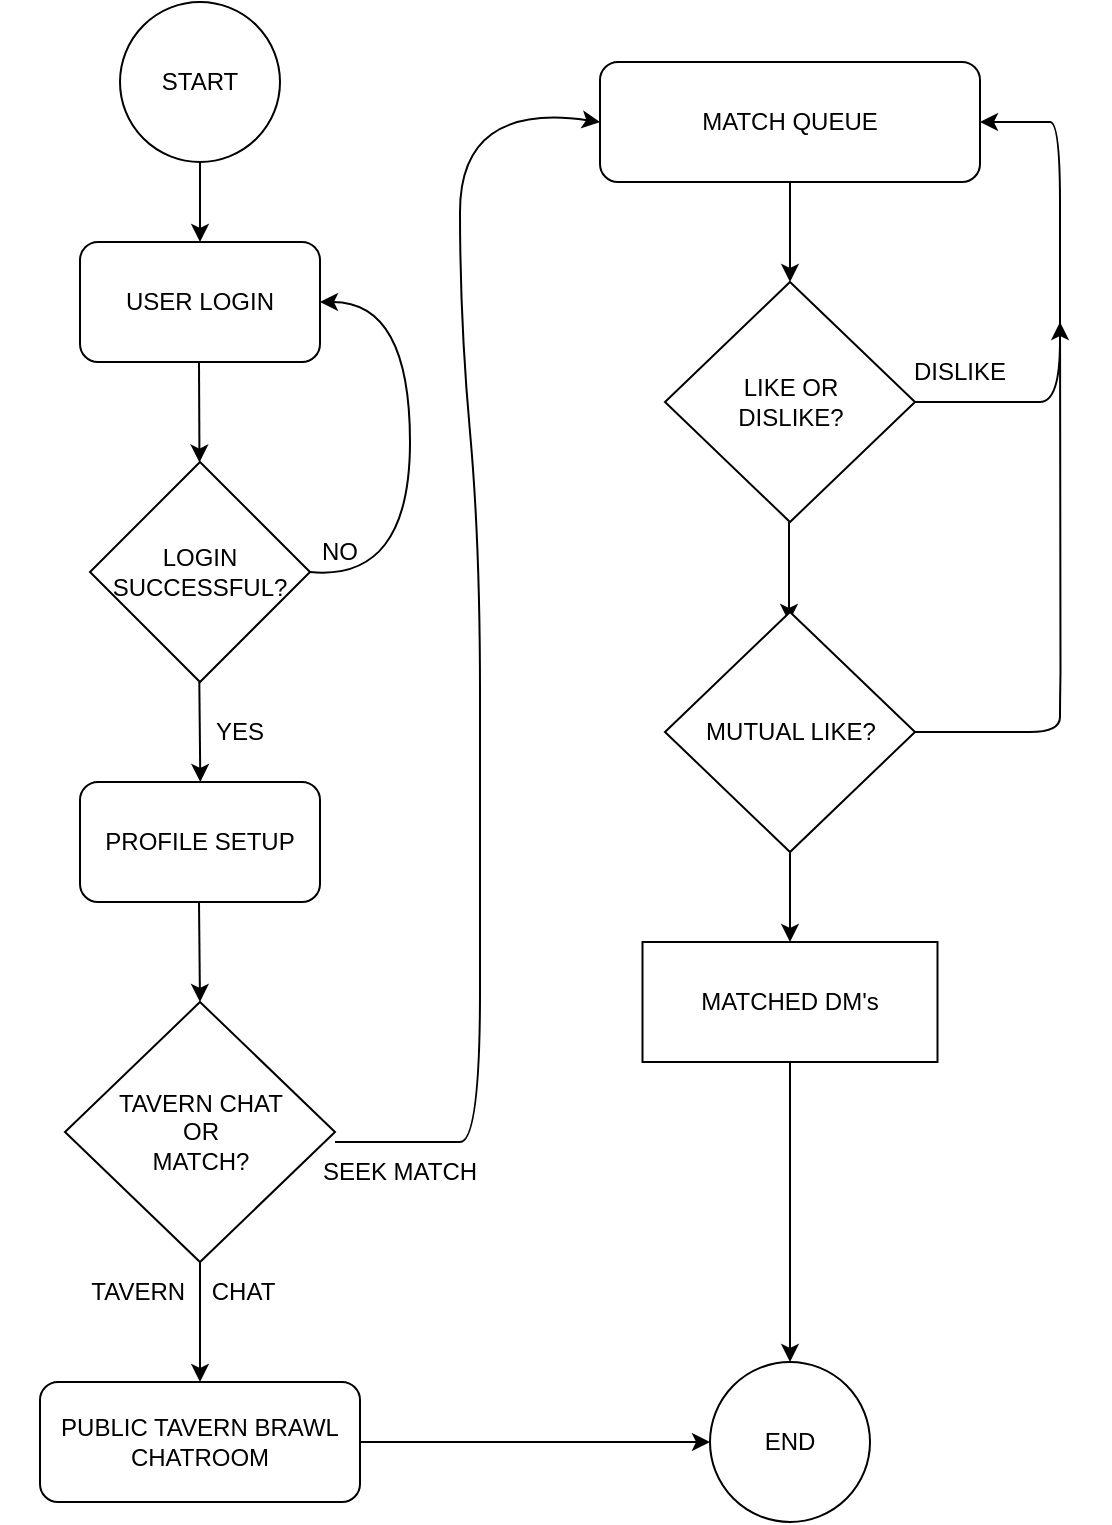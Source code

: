<mxfile version="28.2.3">
  <diagram name="Page-1" id="1dBzfhWhg8LqB8-7xUJK">
    <mxGraphModel dx="2066" dy="1111" grid="1" gridSize="10" guides="1" tooltips="1" connect="1" arrows="1" fold="1" page="1" pageScale="1" pageWidth="850" pageHeight="1100" math="0" shadow="0">
      <root>
        <mxCell id="0" />
        <mxCell id="1" parent="0" />
        <mxCell id="wNXLN5aVjXn8agyz6Q4b-1" value="START" style="ellipse;whiteSpace=wrap;html=1;aspect=fixed;" vertex="1" parent="1">
          <mxGeometry x="80" y="20" width="80" height="80" as="geometry" />
        </mxCell>
        <mxCell id="wNXLN5aVjXn8agyz6Q4b-2" value="" style="endArrow=classic;html=1;rounded=0;exitX=0.5;exitY=1;exitDx=0;exitDy=0;" edge="1" parent="1" source="wNXLN5aVjXn8agyz6Q4b-1">
          <mxGeometry width="50" height="50" relative="1" as="geometry">
            <mxPoint x="90" y="170" as="sourcePoint" />
            <mxPoint x="120" y="140" as="targetPoint" />
          </mxGeometry>
        </mxCell>
        <mxCell id="wNXLN5aVjXn8agyz6Q4b-5" value="USER LOGIN" style="rounded=1;whiteSpace=wrap;html=1;" vertex="1" parent="1">
          <mxGeometry x="60" y="140" width="120" height="60" as="geometry" />
        </mxCell>
        <mxCell id="wNXLN5aVjXn8agyz6Q4b-6" value="" style="endArrow=classic;html=1;rounded=0;exitX=0.5;exitY=1;exitDx=0;exitDy=0;" edge="1" parent="1" target="wNXLN5aVjXn8agyz6Q4b-7">
          <mxGeometry width="50" height="50" relative="1" as="geometry">
            <mxPoint x="119.5" y="200" as="sourcePoint" />
            <mxPoint x="119.5" y="240" as="targetPoint" />
          </mxGeometry>
        </mxCell>
        <mxCell id="wNXLN5aVjXn8agyz6Q4b-7" value="&lt;div&gt;LOGIN&lt;/div&gt;&lt;div&gt;SUCCESSFUL?&lt;/div&gt;" style="rhombus;whiteSpace=wrap;html=1;" vertex="1" parent="1">
          <mxGeometry x="65" y="250" width="110" height="110" as="geometry" />
        </mxCell>
        <mxCell id="wNXLN5aVjXn8agyz6Q4b-8" value="" style="curved=1;endArrow=classic;html=1;rounded=0;entryX=1;entryY=0.5;entryDx=0;entryDy=0;exitX=1;exitY=0.5;exitDx=0;exitDy=0;" edge="1" parent="1" source="wNXLN5aVjXn8agyz6Q4b-7" target="wNXLN5aVjXn8agyz6Q4b-5">
          <mxGeometry width="50" height="50" relative="1" as="geometry">
            <mxPoint x="180" y="300" as="sourcePoint" />
            <mxPoint x="225" y="250" as="targetPoint" />
            <Array as="points">
              <mxPoint x="225" y="310" />
              <mxPoint x="225" y="170" />
            </Array>
          </mxGeometry>
        </mxCell>
        <mxCell id="wNXLN5aVjXn8agyz6Q4b-11" value="PROFILE SETUP" style="rounded=1;whiteSpace=wrap;html=1;" vertex="1" parent="1">
          <mxGeometry x="60" y="410" width="120" height="60" as="geometry" />
        </mxCell>
        <mxCell id="wNXLN5aVjXn8agyz6Q4b-12" value="" style="endArrow=classic;html=1;rounded=0;exitX=0.5;exitY=1;exitDx=0;exitDy=0;" edge="1" parent="1">
          <mxGeometry width="50" height="50" relative="1" as="geometry">
            <mxPoint x="119.66" y="360" as="sourcePoint" />
            <mxPoint x="120.16" y="410" as="targetPoint" />
          </mxGeometry>
        </mxCell>
        <mxCell id="wNXLN5aVjXn8agyz6Q4b-13" value="&lt;div&gt;TAVERN CHAT&lt;/div&gt;&lt;div&gt;OR&lt;/div&gt;&lt;div&gt;MATCH?&lt;/div&gt;" style="rhombus;whiteSpace=wrap;html=1;" vertex="1" parent="1">
          <mxGeometry x="52.5" y="520" width="135" height="130" as="geometry" />
        </mxCell>
        <mxCell id="wNXLN5aVjXn8agyz6Q4b-14" value="" style="endArrow=classic;html=1;rounded=0;exitX=0.5;exitY=1;exitDx=0;exitDy=0;" edge="1" parent="1">
          <mxGeometry width="50" height="50" relative="1" as="geometry">
            <mxPoint x="119.5" y="470" as="sourcePoint" />
            <mxPoint x="120" y="520" as="targetPoint" />
          </mxGeometry>
        </mxCell>
        <mxCell id="wNXLN5aVjXn8agyz6Q4b-16" value="" style="endArrow=classic;html=1;rounded=0;" edge="1" parent="1" target="wNXLN5aVjXn8agyz6Q4b-17">
          <mxGeometry width="50" height="50" relative="1" as="geometry">
            <mxPoint x="120" y="650" as="sourcePoint" />
            <mxPoint x="120" y="700" as="targetPoint" />
          </mxGeometry>
        </mxCell>
        <mxCell id="wNXLN5aVjXn8agyz6Q4b-43" style="edgeStyle=orthogonalEdgeStyle;rounded=0;orthogonalLoop=1;jettySize=auto;html=1;exitX=1;exitY=0.5;exitDx=0;exitDy=0;entryX=0;entryY=0.5;entryDx=0;entryDy=0;" edge="1" parent="1" source="wNXLN5aVjXn8agyz6Q4b-17" target="wNXLN5aVjXn8agyz6Q4b-41">
          <mxGeometry relative="1" as="geometry" />
        </mxCell>
        <mxCell id="wNXLN5aVjXn8agyz6Q4b-17" value="&lt;div&gt;PUBLIC TAVERN BRAWL&lt;/div&gt;&lt;div&gt;CHATROOM&lt;/div&gt;" style="rounded=1;whiteSpace=wrap;html=1;" vertex="1" parent="1">
          <mxGeometry x="40" y="710" width="160" height="60" as="geometry" />
        </mxCell>
        <mxCell id="wNXLN5aVjXn8agyz6Q4b-19" value="" style="curved=1;endArrow=classic;html=1;rounded=0;" edge="1" parent="1">
          <mxGeometry width="50" height="50" relative="1" as="geometry">
            <mxPoint x="187.5" y="590" as="sourcePoint" />
            <mxPoint x="320" y="80" as="targetPoint" />
            <Array as="points">
              <mxPoint x="240" y="590" />
              <mxPoint x="260" y="590" />
              <mxPoint x="260" y="440" />
              <mxPoint x="260" y="290" />
              <mxPoint x="250" y="180" />
              <mxPoint x="250" y="70" />
            </Array>
          </mxGeometry>
        </mxCell>
        <mxCell id="wNXLN5aVjXn8agyz6Q4b-20" value="SEEK MATCH" style="text;html=1;align=center;verticalAlign=middle;whiteSpace=wrap;rounded=0;" vertex="1" parent="1">
          <mxGeometry x="160" y="590" width="120" height="30" as="geometry" />
        </mxCell>
        <mxCell id="wNXLN5aVjXn8agyz6Q4b-22" value="TAVERN&amp;nbsp; &amp;nbsp; CHAT&amp;nbsp;&amp;nbsp;" style="text;html=1;align=center;verticalAlign=middle;whiteSpace=wrap;rounded=0;" vertex="1" parent="1">
          <mxGeometry x="20" y="650" width="190" height="30" as="geometry" />
        </mxCell>
        <mxCell id="wNXLN5aVjXn8agyz6Q4b-23" value="NO" style="text;html=1;align=center;verticalAlign=middle;whiteSpace=wrap;rounded=0;" vertex="1" parent="1">
          <mxGeometry x="160" y="280" width="60" height="30" as="geometry" />
        </mxCell>
        <mxCell id="wNXLN5aVjXn8agyz6Q4b-25" value="YES" style="text;html=1;align=center;verticalAlign=middle;whiteSpace=wrap;rounded=0;" vertex="1" parent="1">
          <mxGeometry x="110" y="370" width="60" height="30" as="geometry" />
        </mxCell>
        <mxCell id="wNXLN5aVjXn8agyz6Q4b-29" value="MATCH QUEUE" style="rounded=1;whiteSpace=wrap;html=1;" vertex="1" parent="1">
          <mxGeometry x="320" y="50" width="190" height="60" as="geometry" />
        </mxCell>
        <mxCell id="wNXLN5aVjXn8agyz6Q4b-30" value="" style="endArrow=classic;html=1;rounded=0;exitX=0.5;exitY=1;exitDx=0;exitDy=0;" edge="1" parent="1" source="wNXLN5aVjXn8agyz6Q4b-29" target="wNXLN5aVjXn8agyz6Q4b-31">
          <mxGeometry width="50" height="50" relative="1" as="geometry">
            <mxPoint x="425" y="240" as="sourcePoint" />
            <mxPoint x="415" y="200" as="targetPoint" />
          </mxGeometry>
        </mxCell>
        <mxCell id="wNXLN5aVjXn8agyz6Q4b-31" value="&lt;div&gt;LIKE OR&lt;/div&gt;&lt;div&gt;DISLIKE?&lt;/div&gt;" style="rhombus;whiteSpace=wrap;html=1;" vertex="1" parent="1">
          <mxGeometry x="352.5" y="160" width="125" height="120" as="geometry" />
        </mxCell>
        <mxCell id="wNXLN5aVjXn8agyz6Q4b-32" value="" style="curved=1;endArrow=classic;html=1;rounded=0;entryX=1;entryY=0.5;entryDx=0;entryDy=0;" edge="1" parent="1" target="wNXLN5aVjXn8agyz6Q4b-29">
          <mxGeometry width="50" height="50" relative="1" as="geometry">
            <mxPoint x="477.5" y="220" as="sourcePoint" />
            <mxPoint x="527.5" y="170" as="targetPoint" />
            <Array as="points">
              <mxPoint x="530" y="220" />
              <mxPoint x="550" y="220" />
              <mxPoint x="550" y="160" />
              <mxPoint x="550" y="80" />
              <mxPoint x="540" y="80" />
            </Array>
          </mxGeometry>
        </mxCell>
        <mxCell id="wNXLN5aVjXn8agyz6Q4b-33" value="DISLIKE" style="text;html=1;align=center;verticalAlign=middle;whiteSpace=wrap;rounded=0;" vertex="1" parent="1">
          <mxGeometry x="425" y="190" width="150" height="30" as="geometry" />
        </mxCell>
        <mxCell id="wNXLN5aVjXn8agyz6Q4b-34" value="" style="endArrow=classic;html=1;rounded=0;exitX=0.5;exitY=1;exitDx=0;exitDy=0;" edge="1" parent="1">
          <mxGeometry width="50" height="50" relative="1" as="geometry">
            <mxPoint x="414.5" y="280" as="sourcePoint" />
            <mxPoint x="414.5" y="330" as="targetPoint" />
          </mxGeometry>
        </mxCell>
        <mxCell id="wNXLN5aVjXn8agyz6Q4b-36" value="MUTUAL LIKE?" style="rhombus;whiteSpace=wrap;html=1;" vertex="1" parent="1">
          <mxGeometry x="352.5" y="325" width="125" height="120" as="geometry" />
        </mxCell>
        <mxCell id="wNXLN5aVjXn8agyz6Q4b-37" value="" style="curved=1;endArrow=classic;html=1;rounded=0;exitX=1;exitY=0.5;exitDx=0;exitDy=0;" edge="1" parent="1" source="wNXLN5aVjXn8agyz6Q4b-36">
          <mxGeometry width="50" height="50" relative="1" as="geometry">
            <mxPoint x="490" y="385" as="sourcePoint" />
            <mxPoint x="550" y="180" as="targetPoint" />
            <Array as="points">
              <mxPoint x="520" y="385" />
              <mxPoint x="550" y="385" />
              <mxPoint x="550" y="370" />
              <mxPoint x="550.5" y="340" />
            </Array>
          </mxGeometry>
        </mxCell>
        <mxCell id="wNXLN5aVjXn8agyz6Q4b-38" value="" style="endArrow=classic;html=1;rounded=0;exitX=0.5;exitY=1;exitDx=0;exitDy=0;" edge="1" parent="1" source="wNXLN5aVjXn8agyz6Q4b-36">
          <mxGeometry width="50" height="50" relative="1" as="geometry">
            <mxPoint x="290" y="390" as="sourcePoint" />
            <mxPoint x="415" y="490" as="targetPoint" />
          </mxGeometry>
        </mxCell>
        <mxCell id="wNXLN5aVjXn8agyz6Q4b-42" style="edgeStyle=orthogonalEdgeStyle;rounded=0;orthogonalLoop=1;jettySize=auto;html=1;exitX=0.5;exitY=1;exitDx=0;exitDy=0;entryX=0.5;entryY=0;entryDx=0;entryDy=0;" edge="1" parent="1" source="wNXLN5aVjXn8agyz6Q4b-39" target="wNXLN5aVjXn8agyz6Q4b-41">
          <mxGeometry relative="1" as="geometry" />
        </mxCell>
        <mxCell id="wNXLN5aVjXn8agyz6Q4b-39" value="MATCHED DM&#39;s" style="rounded=0;whiteSpace=wrap;html=1;" vertex="1" parent="1">
          <mxGeometry x="341.25" y="490" width="147.5" height="60" as="geometry" />
        </mxCell>
        <mxCell id="wNXLN5aVjXn8agyz6Q4b-41" value="END" style="ellipse;whiteSpace=wrap;html=1;aspect=fixed;" vertex="1" parent="1">
          <mxGeometry x="375" y="700" width="80" height="80" as="geometry" />
        </mxCell>
      </root>
    </mxGraphModel>
  </diagram>
</mxfile>
